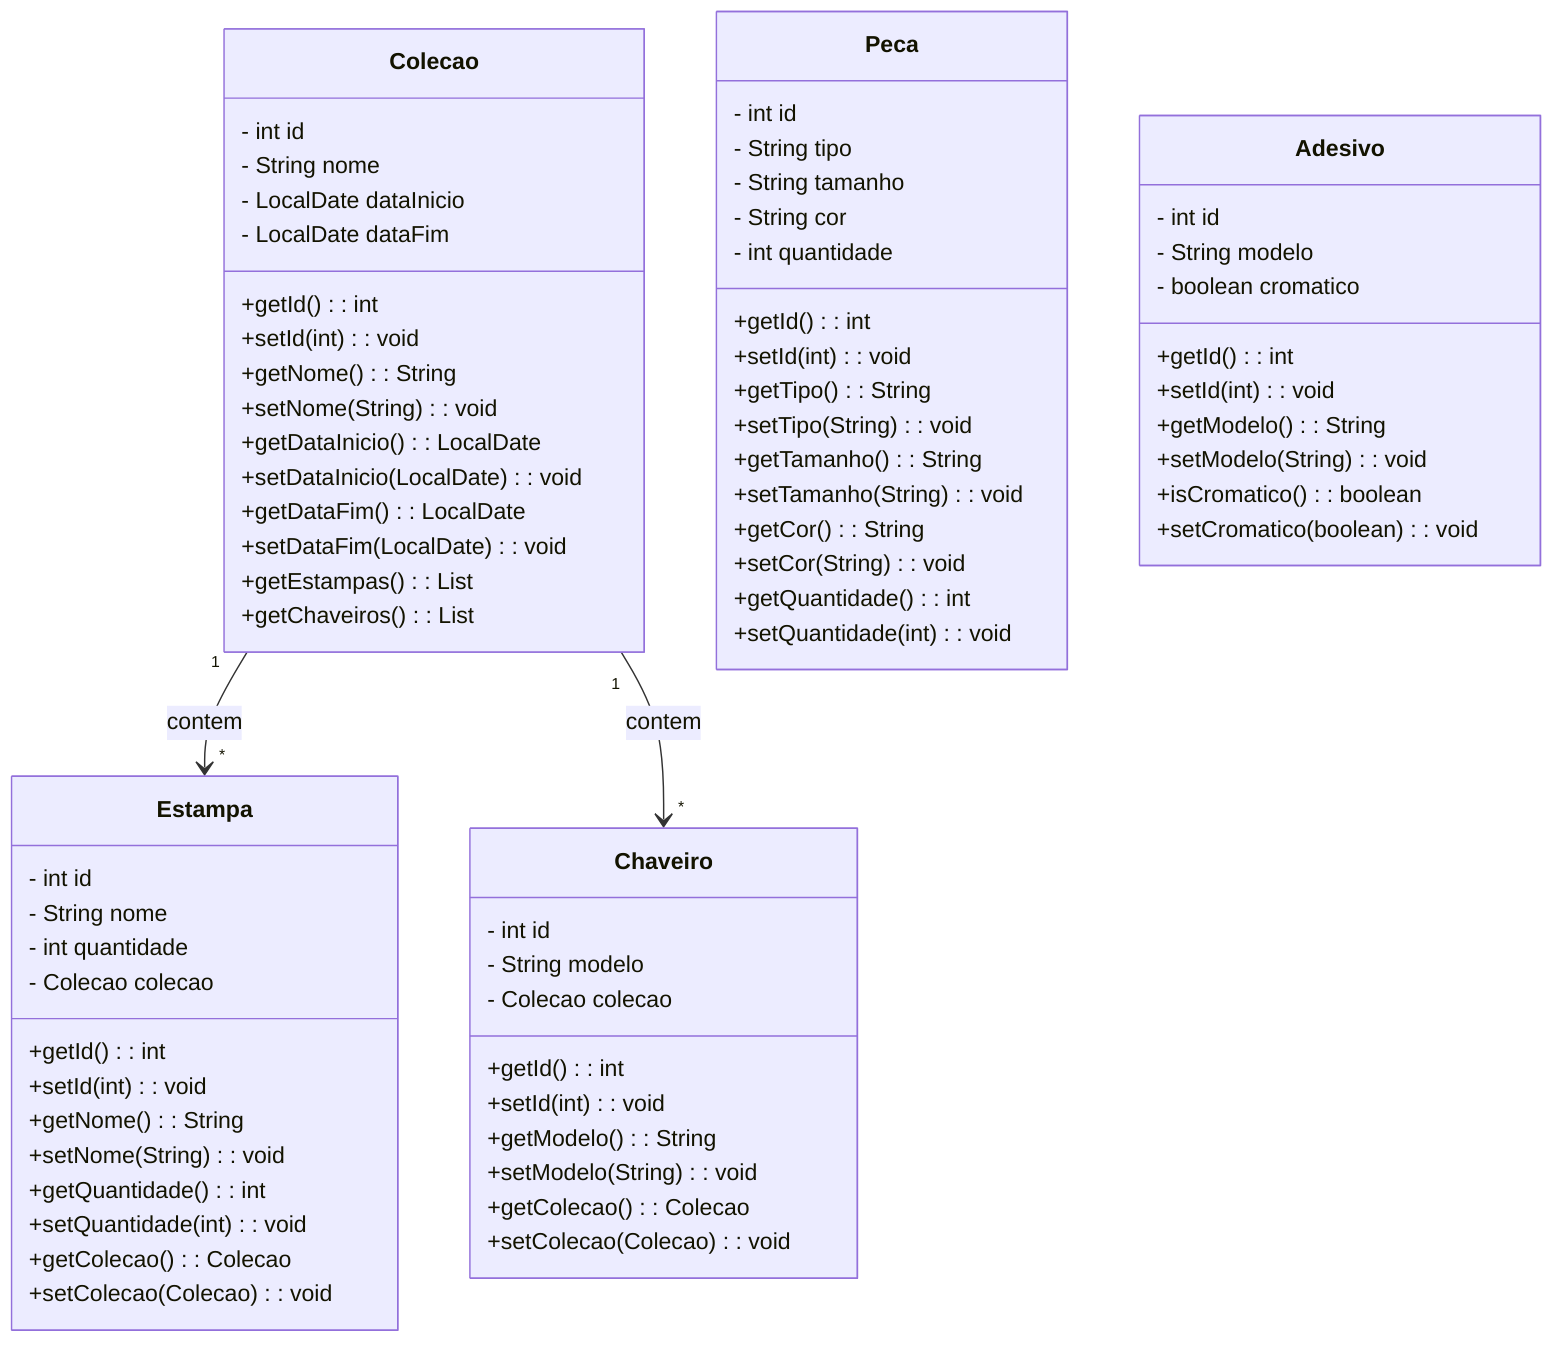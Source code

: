 classDiagram

    class Colecao {
        - int id
        - String nome
        - LocalDate dataInicio
        - LocalDate dataFim
        +getId(): int
        +setId(int): void
        +getNome(): String
        +setNome(String): void
        +getDataInicio(): LocalDate
        +setDataInicio(LocalDate): void
        +getDataFim(): LocalDate
        +setDataFim(LocalDate): void
        +getEstampas(): List<Estampa>
        +getChaveiros(): List<Chaveiro>
    }

    class Estampa {
        - int id
        - String nome
        - int quantidade
        - Colecao colecao
        +getId(): int
        +setId(int): void
        +getNome(): String
        +setNome(String): void
        +getQuantidade(): int
        +setQuantidade(int): void
        +getColecao(): Colecao
        +setColecao(Colecao): void
    }

    class Peca {
        - int id
        - String tipo
        - String tamanho
        - String cor
        - int quantidade
        +getId(): int
        +setId(int): void
        +getTipo(): String
        +setTipo(String): void
        +getTamanho(): String
        +setTamanho(String): void
        +getCor(): String
        +setCor(String): void
        +getQuantidade(): int
        +setQuantidade(int): void
    }


    class Chaveiro {
        - int id
        - String modelo
        - Colecao colecao
        +getId(): int
        +setId(int): void
        +getModelo(): String
        +setModelo(String): void
        +getColecao(): Colecao
        +setColecao(Colecao): void
    }

    class Adesivo {
        - int id
        - String modelo
        - boolean cromatico
        +getId(): int
        +setId(int): void
        +getModelo(): String
        +setModelo(String): void
        +isCromatico(): boolean
        +setCromatico(boolean): void
    }


Colecao "1" --> "*" Estampa : contem
Colecao "1" --> "*" Chaveiro : contem